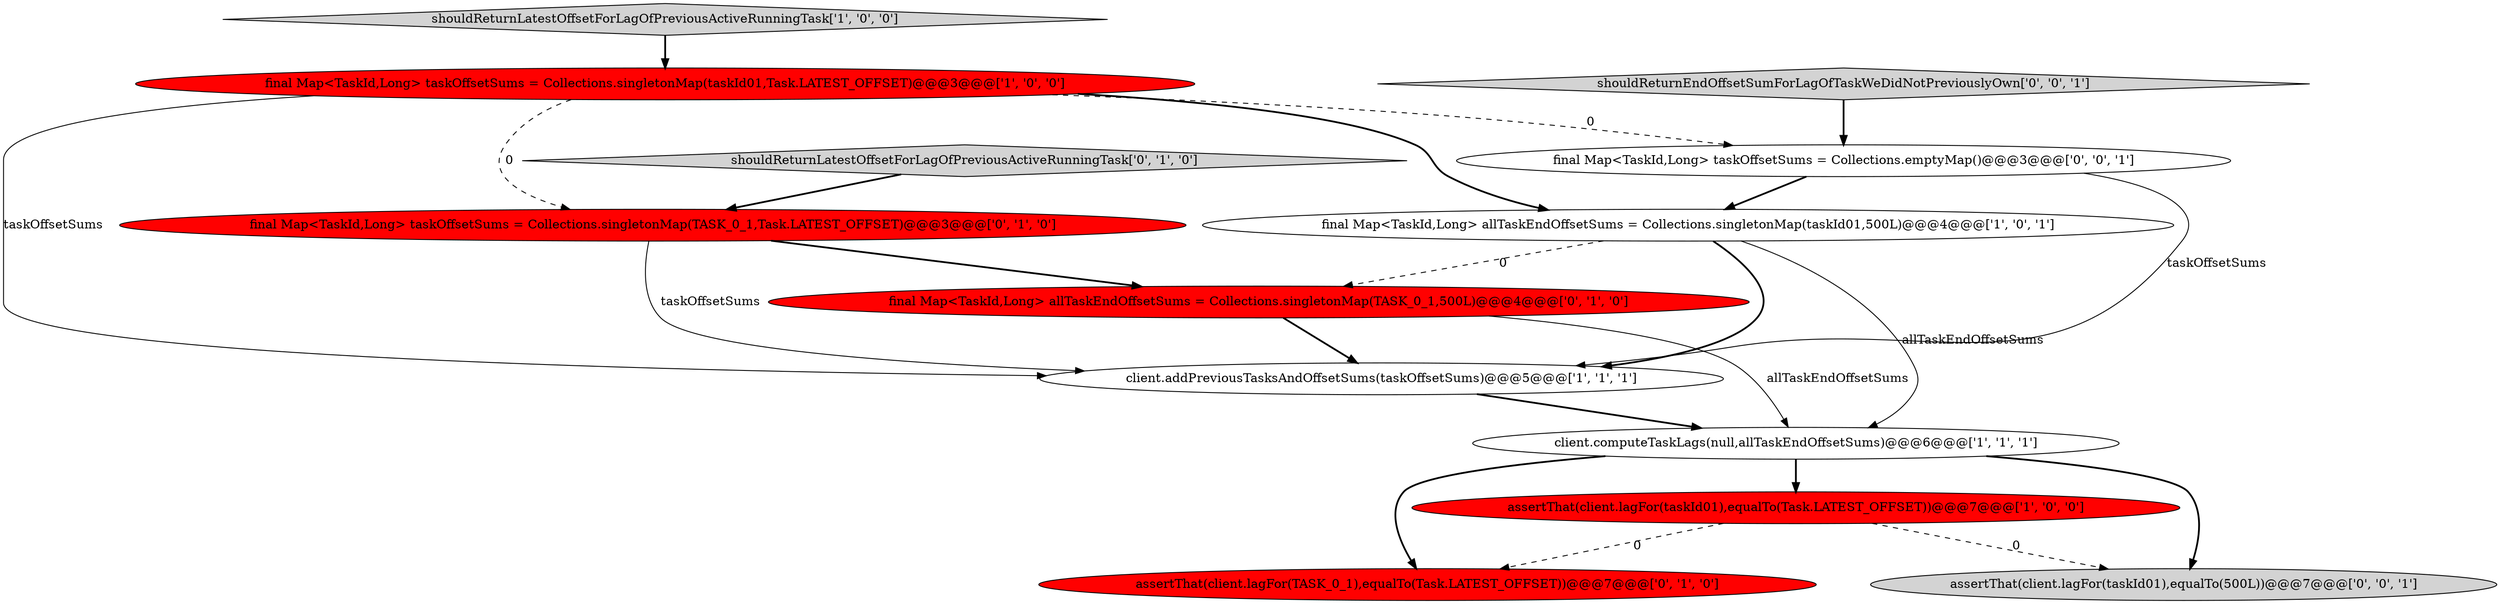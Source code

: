 digraph {
0 [style = filled, label = "final Map<TaskId,Long> taskOffsetSums = Collections.singletonMap(taskId01,Task.LATEST_OFFSET)@@@3@@@['1', '0', '0']", fillcolor = red, shape = ellipse image = "AAA1AAABBB1BBB"];
9 [style = filled, label = "assertThat(client.lagFor(TASK_0_1),equalTo(Task.LATEST_OFFSET))@@@7@@@['0', '1', '0']", fillcolor = red, shape = ellipse image = "AAA1AAABBB2BBB"];
2 [style = filled, label = "client.addPreviousTasksAndOffsetSums(taskOffsetSums)@@@5@@@['1', '1', '1']", fillcolor = white, shape = ellipse image = "AAA0AAABBB1BBB"];
7 [style = filled, label = "shouldReturnLatestOffsetForLagOfPreviousActiveRunningTask['0', '1', '0']", fillcolor = lightgray, shape = diamond image = "AAA0AAABBB2BBB"];
1 [style = filled, label = "shouldReturnLatestOffsetForLagOfPreviousActiveRunningTask['1', '0', '0']", fillcolor = lightgray, shape = diamond image = "AAA0AAABBB1BBB"];
10 [style = filled, label = "assertThat(client.lagFor(taskId01),equalTo(500L))@@@7@@@['0', '0', '1']", fillcolor = lightgray, shape = ellipse image = "AAA0AAABBB3BBB"];
12 [style = filled, label = "final Map<TaskId,Long> taskOffsetSums = Collections.emptyMap()@@@3@@@['0', '0', '1']", fillcolor = white, shape = ellipse image = "AAA0AAABBB3BBB"];
5 [style = filled, label = "client.computeTaskLags(null,allTaskEndOffsetSums)@@@6@@@['1', '1', '1']", fillcolor = white, shape = ellipse image = "AAA0AAABBB1BBB"];
11 [style = filled, label = "shouldReturnEndOffsetSumForLagOfTaskWeDidNotPreviouslyOwn['0', '0', '1']", fillcolor = lightgray, shape = diamond image = "AAA0AAABBB3BBB"];
3 [style = filled, label = "assertThat(client.lagFor(taskId01),equalTo(Task.LATEST_OFFSET))@@@7@@@['1', '0', '0']", fillcolor = red, shape = ellipse image = "AAA1AAABBB1BBB"];
6 [style = filled, label = "final Map<TaskId,Long> taskOffsetSums = Collections.singletonMap(TASK_0_1,Task.LATEST_OFFSET)@@@3@@@['0', '1', '0']", fillcolor = red, shape = ellipse image = "AAA1AAABBB2BBB"];
4 [style = filled, label = "final Map<TaskId,Long> allTaskEndOffsetSums = Collections.singletonMap(taskId01,500L)@@@4@@@['1', '0', '1']", fillcolor = white, shape = ellipse image = "AAA0AAABBB1BBB"];
8 [style = filled, label = "final Map<TaskId,Long> allTaskEndOffsetSums = Collections.singletonMap(TASK_0_1,500L)@@@4@@@['0', '1', '0']", fillcolor = red, shape = ellipse image = "AAA1AAABBB2BBB"];
5->3 [style = bold, label=""];
5->10 [style = bold, label=""];
5->9 [style = bold, label=""];
8->5 [style = solid, label="allTaskEndOffsetSums"];
12->2 [style = solid, label="taskOffsetSums"];
0->2 [style = solid, label="taskOffsetSums"];
0->6 [style = dashed, label="0"];
4->5 [style = solid, label="allTaskEndOffsetSums"];
11->12 [style = bold, label=""];
4->2 [style = bold, label=""];
1->0 [style = bold, label=""];
0->12 [style = dashed, label="0"];
6->2 [style = solid, label="taskOffsetSums"];
8->2 [style = bold, label=""];
12->4 [style = bold, label=""];
3->9 [style = dashed, label="0"];
0->4 [style = bold, label=""];
7->6 [style = bold, label=""];
6->8 [style = bold, label=""];
4->8 [style = dashed, label="0"];
3->10 [style = dashed, label="0"];
2->5 [style = bold, label=""];
}

